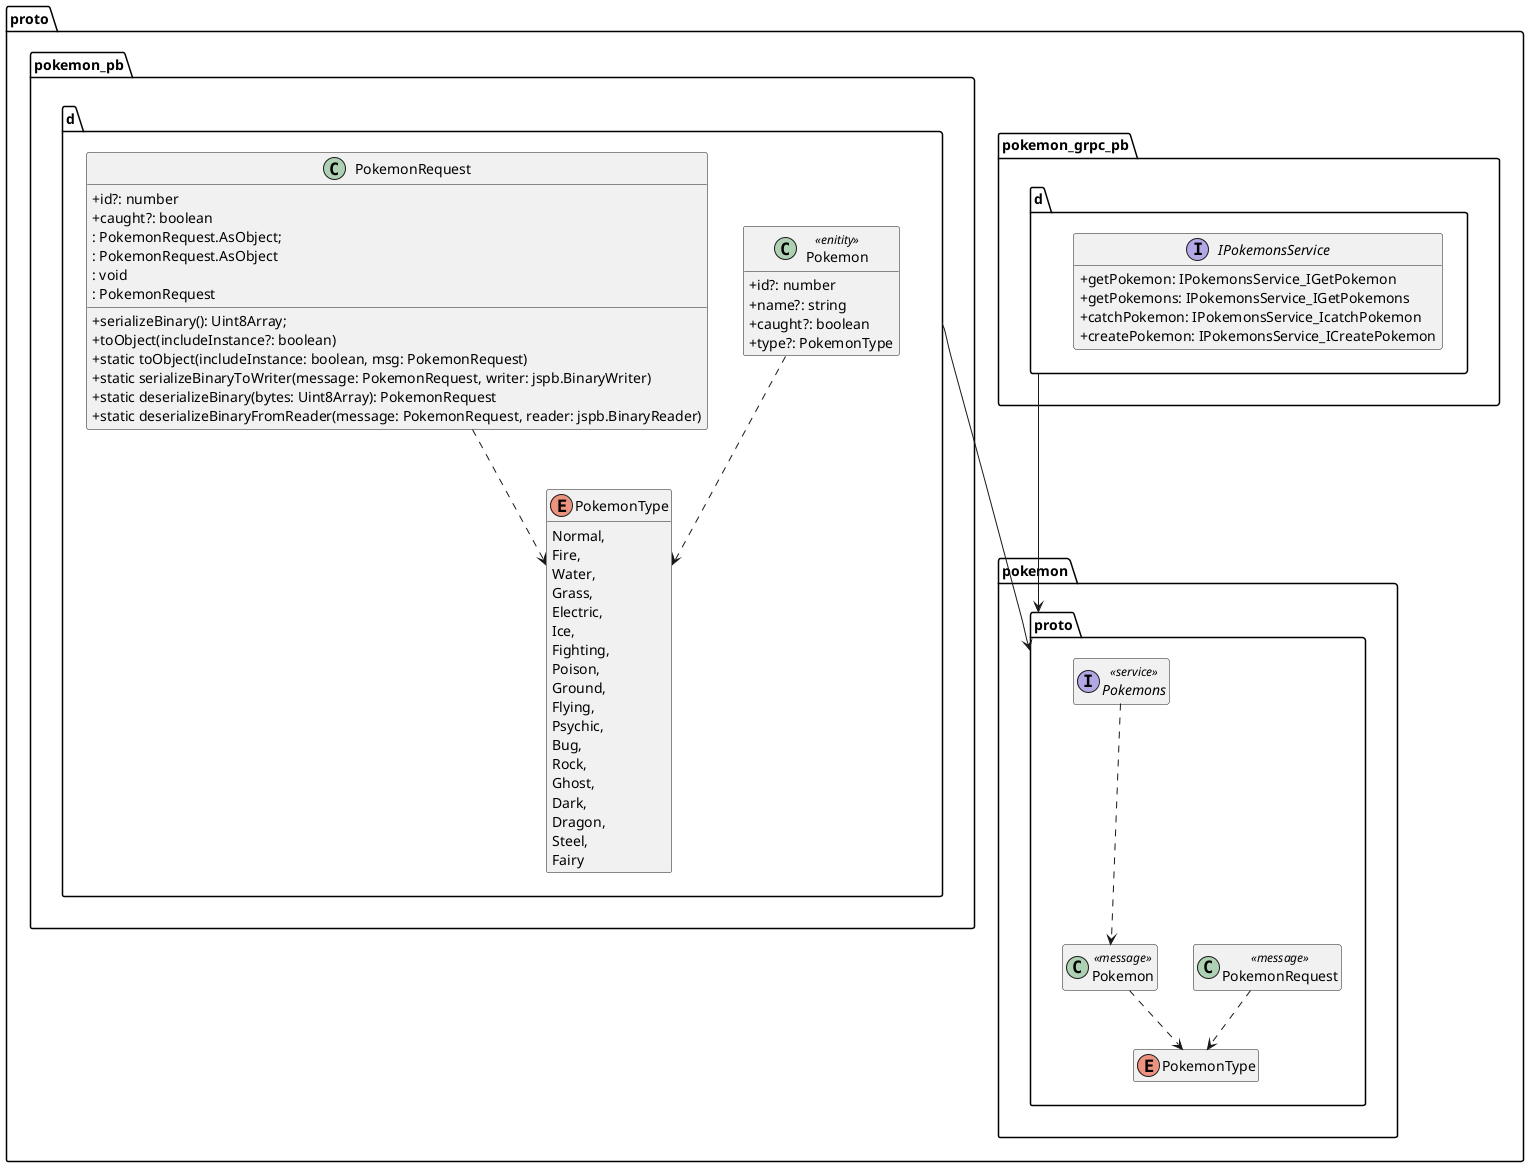 @startuml GRPC_Schnittstelle
!pragma useNewPackage
skinparam classAttributeIconSize 0
skinparam componentStyle uml2

package proto{

package pokemon_grpc_pb.d{
  interface IPokemonsService{
   + getPokemon: IPokemonsService_IGetPokemon
   + getPokemons: IPokemonsService_IGetPokemons
   + catchPokemon: IPokemonsService_IcatchPokemon
   + createPokemon: IPokemonsService_ICreatePokemon
  }

}

package pokemon.proto{

 enum PokemonType {}
 class Pokemon <<message>> {}
 class PokemonRequest <<message>> {}
 interface Pokemons <<service>> {}

Pokemon ..> PokemonType
PokemonRequest ..> PokemonType
Pokemons ..> Pokemon
}

package pokemon_pb.d{



  enum PokemonType {
    Normal,
    Fire,
    Water,
    Grass,
    Electric,
    Ice,
    Fighting,
    Poison,
    Ground,
    Flying,
    Psychic,
    Bug,
    Rock,
    Ghost,
    Dark,
    Dragon,
    Steel,
    Fairy
  }

  class Pokemon <<enitity>> {
    + id?: number
    + name?: string
    + caught?: boolean
    + type?: PokemonType
  }

  class PokemonRequest{
     + id?: number
     + caught?: boolean 
     + serializeBinary(): Uint8Array;
     + toObject(includeInstance?: boolean)
        : PokemonRequest.AsObject;
     + static toObject(includeInstance: boolean, msg: PokemonRequest)
: PokemonRequest.AsObject
     + static serializeBinaryToWriter(message: PokemonRequest, writer: jspb.BinaryWriter) 
: void
     + static deserializeBinary(bytes: Uint8Array): PokemonRequest
     + static deserializeBinaryFromReader(message: PokemonRequest, reader: jspb.BinaryReader)
: PokemonRequest


  }
Pokemon ..> PokemonType
PokemonRequest ..> PokemonType
}


pokemon_grpc_pb.d --> pokemon.proto
pokemon_pb.d --> pokemon.proto
}

hide empty members
@enduml